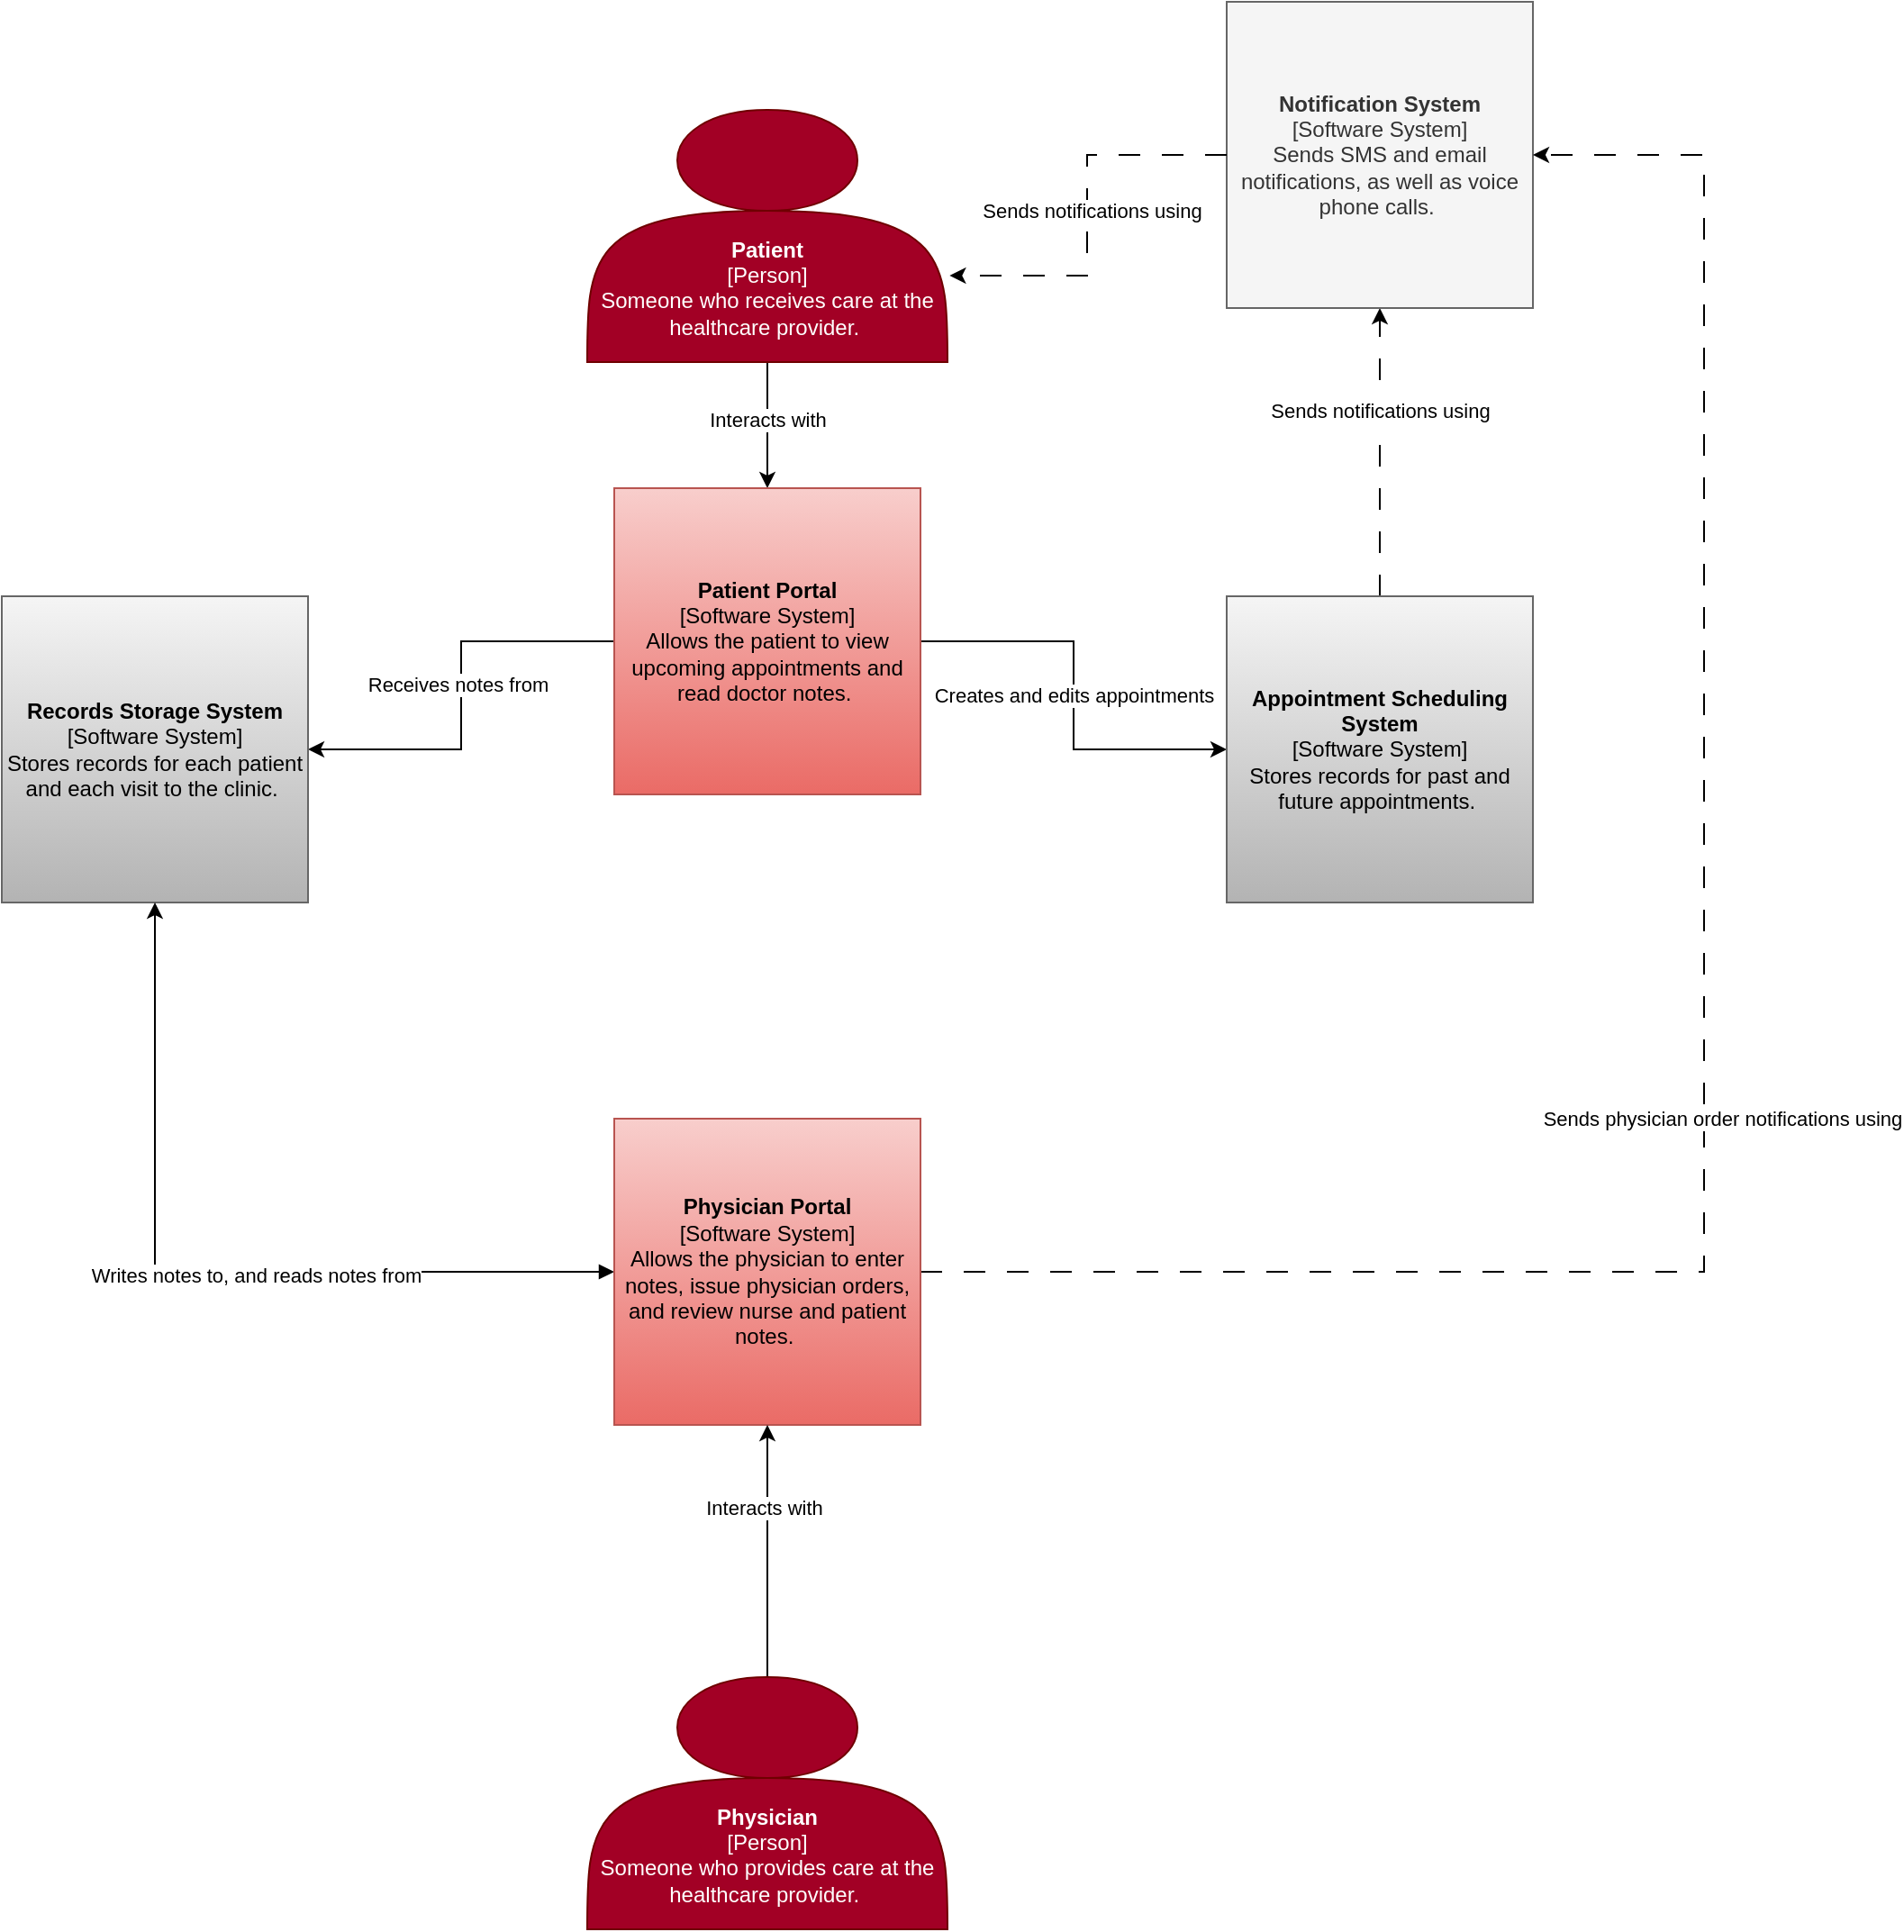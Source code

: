 <mxfile version="20.5.1" type="github">
  <diagram name="Page-1" id="6wdvCxNh-471eMVkn2ey">
    <mxGraphModel dx="2514" dy="757" grid="1" gridSize="10" guides="1" tooltips="1" connect="1" arrows="1" fold="1" page="1" pageScale="1" pageWidth="1100" pageHeight="850" math="0" shadow="0">
      <root>
        <mxCell id="0" />
        <mxCell id="1" parent="0" />
        <mxCell id="cHidrIDUAw1sjIVP_jHr-9" style="edgeStyle=orthogonalEdgeStyle;rounded=0;orthogonalLoop=1;jettySize=auto;html=1;entryX=0.5;entryY=0;entryDx=0;entryDy=0;" parent="1" source="cHidrIDUAw1sjIVP_jHr-1" target="cHidrIDUAw1sjIVP_jHr-2" edge="1">
          <mxGeometry relative="1" as="geometry" />
        </mxCell>
        <mxCell id="cHidrIDUAw1sjIVP_jHr-10" value="Interacts with" style="edgeLabel;html=1;align=center;verticalAlign=middle;resizable=0;points=[];" parent="cHidrIDUAw1sjIVP_jHr-9" vertex="1" connectable="0">
          <mxGeometry x="-0.086" relative="1" as="geometry">
            <mxPoint as="offset" />
          </mxGeometry>
        </mxCell>
        <mxCell id="cHidrIDUAw1sjIVP_jHr-1" value="&lt;br&gt;&lt;br&gt;&lt;br&gt;&lt;br&gt;&lt;b&gt;Patient&lt;/b&gt;&lt;br&gt;[Person]&lt;br&gt;Someone who receives care at the healthcare provider.&amp;nbsp;" style="shape=actor;whiteSpace=wrap;html=1;fillColor=#a20025;strokeColor=#6F0000;fontColor=#ffffff;" parent="1" vertex="1">
          <mxGeometry x="-100" y="230" width="200" height="140" as="geometry" />
        </mxCell>
        <mxCell id="cHidrIDUAw1sjIVP_jHr-4" style="edgeStyle=orthogonalEdgeStyle;rounded=0;orthogonalLoop=1;jettySize=auto;html=1;exitX=0;exitY=0.5;exitDx=0;exitDy=0;entryX=1;entryY=0.5;entryDx=0;entryDy=0;" parent="1" source="cHidrIDUAw1sjIVP_jHr-2" target="cHidrIDUAw1sjIVP_jHr-3" edge="1">
          <mxGeometry relative="1" as="geometry" />
        </mxCell>
        <mxCell id="cHidrIDUAw1sjIVP_jHr-5" value="Receives notes from" style="edgeLabel;html=1;align=center;verticalAlign=middle;resizable=0;points=[];" parent="cHidrIDUAw1sjIVP_jHr-4" vertex="1" connectable="0">
          <mxGeometry x="-0.053" y="-2" relative="1" as="geometry">
            <mxPoint as="offset" />
          </mxGeometry>
        </mxCell>
        <mxCell id="cHidrIDUAw1sjIVP_jHr-7" style="edgeStyle=orthogonalEdgeStyle;rounded=0;orthogonalLoop=1;jettySize=auto;html=1;entryX=0;entryY=0.5;entryDx=0;entryDy=0;" parent="1" source="cHidrIDUAw1sjIVP_jHr-2" target="cHidrIDUAw1sjIVP_jHr-6" edge="1">
          <mxGeometry relative="1" as="geometry" />
        </mxCell>
        <mxCell id="cHidrIDUAw1sjIVP_jHr-8" value="Creates and edits appointments" style="edgeLabel;html=1;align=center;verticalAlign=middle;resizable=0;points=[];" parent="cHidrIDUAw1sjIVP_jHr-7" vertex="1" connectable="0">
          <mxGeometry relative="1" as="geometry">
            <mxPoint as="offset" />
          </mxGeometry>
        </mxCell>
        <mxCell id="cHidrIDUAw1sjIVP_jHr-2" value="&lt;div style=&quot;&quot;&gt;&lt;b style=&quot;background-color: initial;&quot;&gt;Patient Portal&lt;/b&gt;&lt;/div&gt;[Software System]&lt;br&gt;Allows the patient to view upcoming appointments and read doctor notes.&amp;nbsp;" style="whiteSpace=wrap;html=1;aspect=fixed;fillColor=#f8cecc;strokeColor=#b85450;fillStyle=solid;gradientColor=#ea6b66;" parent="1" vertex="1">
          <mxGeometry x="-85" y="440" width="170" height="170" as="geometry" />
        </mxCell>
        <mxCell id="cHidrIDUAw1sjIVP_jHr-3" value="&lt;div style=&quot;&quot;&gt;&lt;b&gt;Records Storage System&lt;/b&gt;&lt;/div&gt;[Software System]&lt;br&gt;Stores records for each patient and each visit to the clinic.&amp;nbsp;" style="whiteSpace=wrap;html=1;aspect=fixed;fillColor=#f5f5f5;fillStyle=solid;strokeColor=#666666;gradientColor=#b3b3b3;" parent="1" vertex="1">
          <mxGeometry x="-425" y="500" width="170" height="170" as="geometry" />
        </mxCell>
        <mxCell id="cHidrIDUAw1sjIVP_jHr-22" style="edgeStyle=orthogonalEdgeStyle;rounded=0;orthogonalLoop=1;jettySize=auto;html=1;entryX=0.5;entryY=1;entryDx=0;entryDy=0;dashed=1;dashPattern=12 12;" parent="1" source="cHidrIDUAw1sjIVP_jHr-6" target="cHidrIDUAw1sjIVP_jHr-21" edge="1">
          <mxGeometry relative="1" as="geometry" />
        </mxCell>
        <mxCell id="cHidrIDUAw1sjIVP_jHr-23" value="Sends notifications using" style="edgeLabel;html=1;align=center;verticalAlign=middle;resizable=0;points=[];" parent="cHidrIDUAw1sjIVP_jHr-22" vertex="1" connectable="0">
          <mxGeometry x="0.294" relative="1" as="geometry">
            <mxPoint as="offset" />
          </mxGeometry>
        </mxCell>
        <mxCell id="cHidrIDUAw1sjIVP_jHr-6" value="&lt;div style=&quot;&quot;&gt;&lt;b&gt;Appointment Scheduling System&lt;/b&gt;&lt;/div&gt;[Software System]&lt;br&gt;Stores records for past and future appointments.&amp;nbsp;" style="whiteSpace=wrap;html=1;aspect=fixed;fillColor=#f5f5f5;fillStyle=solid;strokeColor=#666666;gradientColor=#b3b3b3;" parent="1" vertex="1">
          <mxGeometry x="255" y="500" width="170" height="170" as="geometry" />
        </mxCell>
        <mxCell id="cHidrIDUAw1sjIVP_jHr-21" value="&lt;div style=&quot;&quot;&gt;&lt;b&gt;Notification System&lt;/b&gt;&lt;/div&gt;[Software System]&lt;br&gt;Sends SMS and email notifications, as well as voice phone calls.&amp;nbsp;" style="whiteSpace=wrap;html=1;aspect=fixed;fillColor=#f5f5f5;fillStyle=solid;strokeColor=#666666;fontColor=#333333;" parent="1" vertex="1">
          <mxGeometry x="255" y="170" width="170" height="170" as="geometry" />
        </mxCell>
        <mxCell id="cHidrIDUAw1sjIVP_jHr-24" style="rounded=0;orthogonalLoop=1;jettySize=auto;html=1;entryX=1.006;entryY=0.657;entryDx=0;entryDy=0;entryPerimeter=0;dashed=1;dashPattern=12 12;jumpStyle=none;edgeStyle=orthogonalEdgeStyle;" parent="1" source="cHidrIDUAw1sjIVP_jHr-21" target="cHidrIDUAw1sjIVP_jHr-1" edge="1">
          <mxGeometry relative="1" as="geometry" />
        </mxCell>
        <mxCell id="cHidrIDUAw1sjIVP_jHr-25" value="Sends notifications using" style="edgeLabel;html=1;align=center;verticalAlign=middle;resizable=0;points=[];" parent="cHidrIDUAw1sjIVP_jHr-24" vertex="1" connectable="0">
          <mxGeometry x="-0.03" y="2" relative="1" as="geometry">
            <mxPoint y="1" as="offset" />
          </mxGeometry>
        </mxCell>
        <mxCell id="AByTubor6ZIisQ7dZKOv-3" style="edgeStyle=orthogonalEdgeStyle;rounded=0;orthogonalLoop=1;jettySize=auto;html=1;exitX=0;exitY=0.5;exitDx=0;exitDy=0;entryX=0.5;entryY=1;entryDx=0;entryDy=0;startArrow=block;startFill=1;" edge="1" parent="1" source="AByTubor6ZIisQ7dZKOv-1" target="cHidrIDUAw1sjIVP_jHr-3">
          <mxGeometry relative="1" as="geometry" />
        </mxCell>
        <mxCell id="AByTubor6ZIisQ7dZKOv-4" value="Writes notes to, and reads notes from" style="edgeLabel;html=1;align=center;verticalAlign=middle;resizable=0;points=[];" vertex="1" connectable="0" parent="AByTubor6ZIisQ7dZKOv-3">
          <mxGeometry x="-0.135" y="2" relative="1" as="geometry">
            <mxPoint as="offset" />
          </mxGeometry>
        </mxCell>
        <mxCell id="AByTubor6ZIisQ7dZKOv-5" style="edgeStyle=orthogonalEdgeStyle;rounded=0;orthogonalLoop=1;jettySize=auto;html=1;exitX=1;exitY=0.5;exitDx=0;exitDy=0;entryX=1;entryY=0.5;entryDx=0;entryDy=0;startArrow=none;startFill=0;dashed=1;strokeWidth=1;dashPattern=12 12;" edge="1" parent="1" source="AByTubor6ZIisQ7dZKOv-1" target="cHidrIDUAw1sjIVP_jHr-21">
          <mxGeometry relative="1" as="geometry">
            <Array as="points">
              <mxPoint x="520" y="875" />
              <mxPoint x="520" y="255" />
            </Array>
          </mxGeometry>
        </mxCell>
        <mxCell id="AByTubor6ZIisQ7dZKOv-6" value="Sends physician order notifications using" style="edgeLabel;html=1;align=center;verticalAlign=middle;resizable=0;points=[];" vertex="1" connectable="0" parent="AByTubor6ZIisQ7dZKOv-5">
          <mxGeometry x="0.212" y="1" relative="1" as="geometry">
            <mxPoint x="11" y="177" as="offset" />
          </mxGeometry>
        </mxCell>
        <mxCell id="AByTubor6ZIisQ7dZKOv-1" value="&lt;div style=&quot;&quot;&gt;&lt;b style=&quot;background-color: initial;&quot;&gt;Physician Portal&lt;/b&gt;&lt;/div&gt;[Software System]&lt;br&gt;Allows the physician to enter notes, issue physician orders, and review nurse and patient notes.&amp;nbsp;" style="whiteSpace=wrap;html=1;aspect=fixed;fillColor=#f8cecc;strokeColor=#b85450;fillStyle=solid;gradientColor=#ea6b66;" vertex="1" parent="1">
          <mxGeometry x="-85" y="790" width="170" height="170" as="geometry" />
        </mxCell>
        <mxCell id="AByTubor6ZIisQ7dZKOv-7" style="edgeStyle=orthogonalEdgeStyle;rounded=0;orthogonalLoop=1;jettySize=auto;html=1;exitX=0.5;exitY=0;exitDx=0;exitDy=0;entryX=0.5;entryY=1;entryDx=0;entryDy=0;strokeWidth=1;startArrow=none;startFill=0;" edge="1" parent="1" source="AByTubor6ZIisQ7dZKOv-2" target="AByTubor6ZIisQ7dZKOv-1">
          <mxGeometry relative="1" as="geometry" />
        </mxCell>
        <mxCell id="AByTubor6ZIisQ7dZKOv-8" value="Interacts with" style="edgeLabel;html=1;align=center;verticalAlign=middle;resizable=0;points=[];" vertex="1" connectable="0" parent="AByTubor6ZIisQ7dZKOv-7">
          <mxGeometry x="0.353" y="2" relative="1" as="geometry">
            <mxPoint as="offset" />
          </mxGeometry>
        </mxCell>
        <mxCell id="AByTubor6ZIisQ7dZKOv-2" value="&lt;br&gt;&lt;br&gt;&lt;br&gt;&lt;br&gt;&lt;b&gt;Physician&lt;/b&gt;&lt;br&gt;[Person]&lt;br&gt;Someone who provides care at the healthcare provider.&amp;nbsp;" style="shape=actor;whiteSpace=wrap;html=1;fillColor=#a20025;strokeColor=#6F0000;fontColor=#ffffff;" vertex="1" parent="1">
          <mxGeometry x="-100" y="1100" width="200" height="140" as="geometry" />
        </mxCell>
      </root>
    </mxGraphModel>
  </diagram>
</mxfile>
